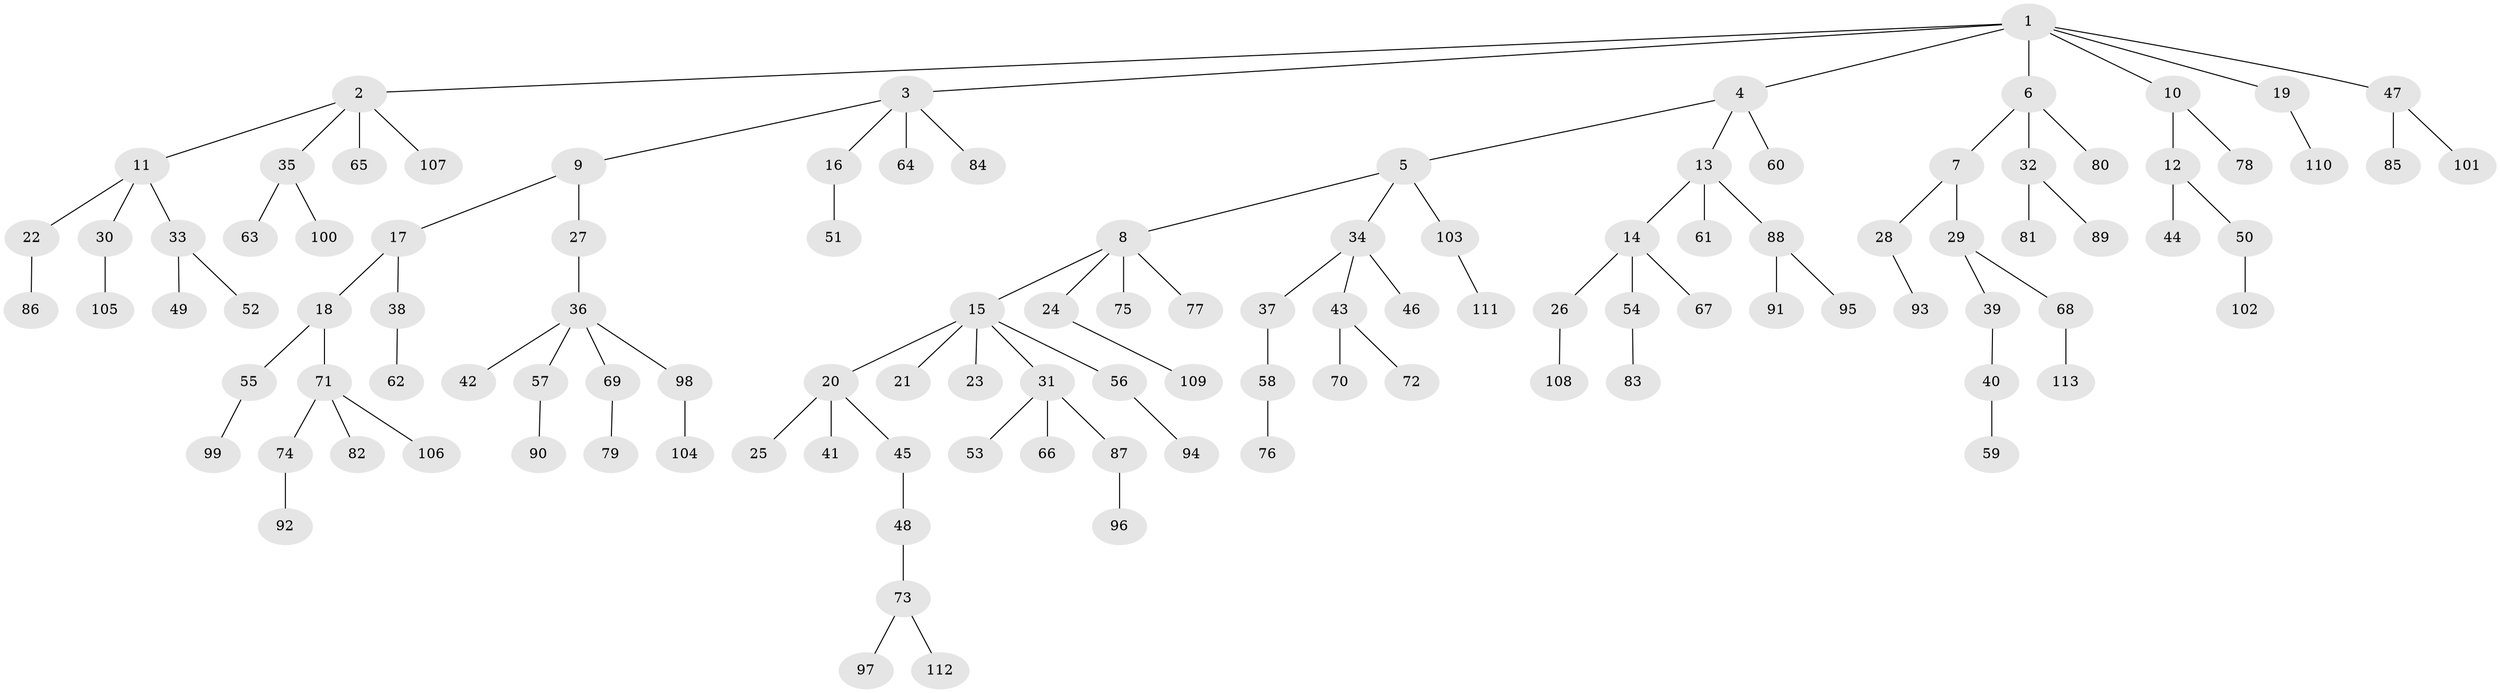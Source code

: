 // Generated by graph-tools (version 1.1) at 2025/53/03/09/25 04:53:48]
// undirected, 113 vertices, 112 edges
graph export_dot {
graph [start="1"]
  node [color=gray90,style=filled];
  1;
  2;
  3;
  4;
  5;
  6;
  7;
  8;
  9;
  10;
  11;
  12;
  13;
  14;
  15;
  16;
  17;
  18;
  19;
  20;
  21;
  22;
  23;
  24;
  25;
  26;
  27;
  28;
  29;
  30;
  31;
  32;
  33;
  34;
  35;
  36;
  37;
  38;
  39;
  40;
  41;
  42;
  43;
  44;
  45;
  46;
  47;
  48;
  49;
  50;
  51;
  52;
  53;
  54;
  55;
  56;
  57;
  58;
  59;
  60;
  61;
  62;
  63;
  64;
  65;
  66;
  67;
  68;
  69;
  70;
  71;
  72;
  73;
  74;
  75;
  76;
  77;
  78;
  79;
  80;
  81;
  82;
  83;
  84;
  85;
  86;
  87;
  88;
  89;
  90;
  91;
  92;
  93;
  94;
  95;
  96;
  97;
  98;
  99;
  100;
  101;
  102;
  103;
  104;
  105;
  106;
  107;
  108;
  109;
  110;
  111;
  112;
  113;
  1 -- 2;
  1 -- 3;
  1 -- 4;
  1 -- 6;
  1 -- 10;
  1 -- 19;
  1 -- 47;
  2 -- 11;
  2 -- 35;
  2 -- 65;
  2 -- 107;
  3 -- 9;
  3 -- 16;
  3 -- 64;
  3 -- 84;
  4 -- 5;
  4 -- 13;
  4 -- 60;
  5 -- 8;
  5 -- 34;
  5 -- 103;
  6 -- 7;
  6 -- 32;
  6 -- 80;
  7 -- 28;
  7 -- 29;
  8 -- 15;
  8 -- 24;
  8 -- 75;
  8 -- 77;
  9 -- 17;
  9 -- 27;
  10 -- 12;
  10 -- 78;
  11 -- 22;
  11 -- 30;
  11 -- 33;
  12 -- 44;
  12 -- 50;
  13 -- 14;
  13 -- 61;
  13 -- 88;
  14 -- 26;
  14 -- 54;
  14 -- 67;
  15 -- 20;
  15 -- 21;
  15 -- 23;
  15 -- 31;
  15 -- 56;
  16 -- 51;
  17 -- 18;
  17 -- 38;
  18 -- 55;
  18 -- 71;
  19 -- 110;
  20 -- 25;
  20 -- 41;
  20 -- 45;
  22 -- 86;
  24 -- 109;
  26 -- 108;
  27 -- 36;
  28 -- 93;
  29 -- 39;
  29 -- 68;
  30 -- 105;
  31 -- 53;
  31 -- 66;
  31 -- 87;
  32 -- 81;
  32 -- 89;
  33 -- 49;
  33 -- 52;
  34 -- 37;
  34 -- 43;
  34 -- 46;
  35 -- 63;
  35 -- 100;
  36 -- 42;
  36 -- 57;
  36 -- 69;
  36 -- 98;
  37 -- 58;
  38 -- 62;
  39 -- 40;
  40 -- 59;
  43 -- 70;
  43 -- 72;
  45 -- 48;
  47 -- 85;
  47 -- 101;
  48 -- 73;
  50 -- 102;
  54 -- 83;
  55 -- 99;
  56 -- 94;
  57 -- 90;
  58 -- 76;
  68 -- 113;
  69 -- 79;
  71 -- 74;
  71 -- 82;
  71 -- 106;
  73 -- 97;
  73 -- 112;
  74 -- 92;
  87 -- 96;
  88 -- 91;
  88 -- 95;
  98 -- 104;
  103 -- 111;
}
